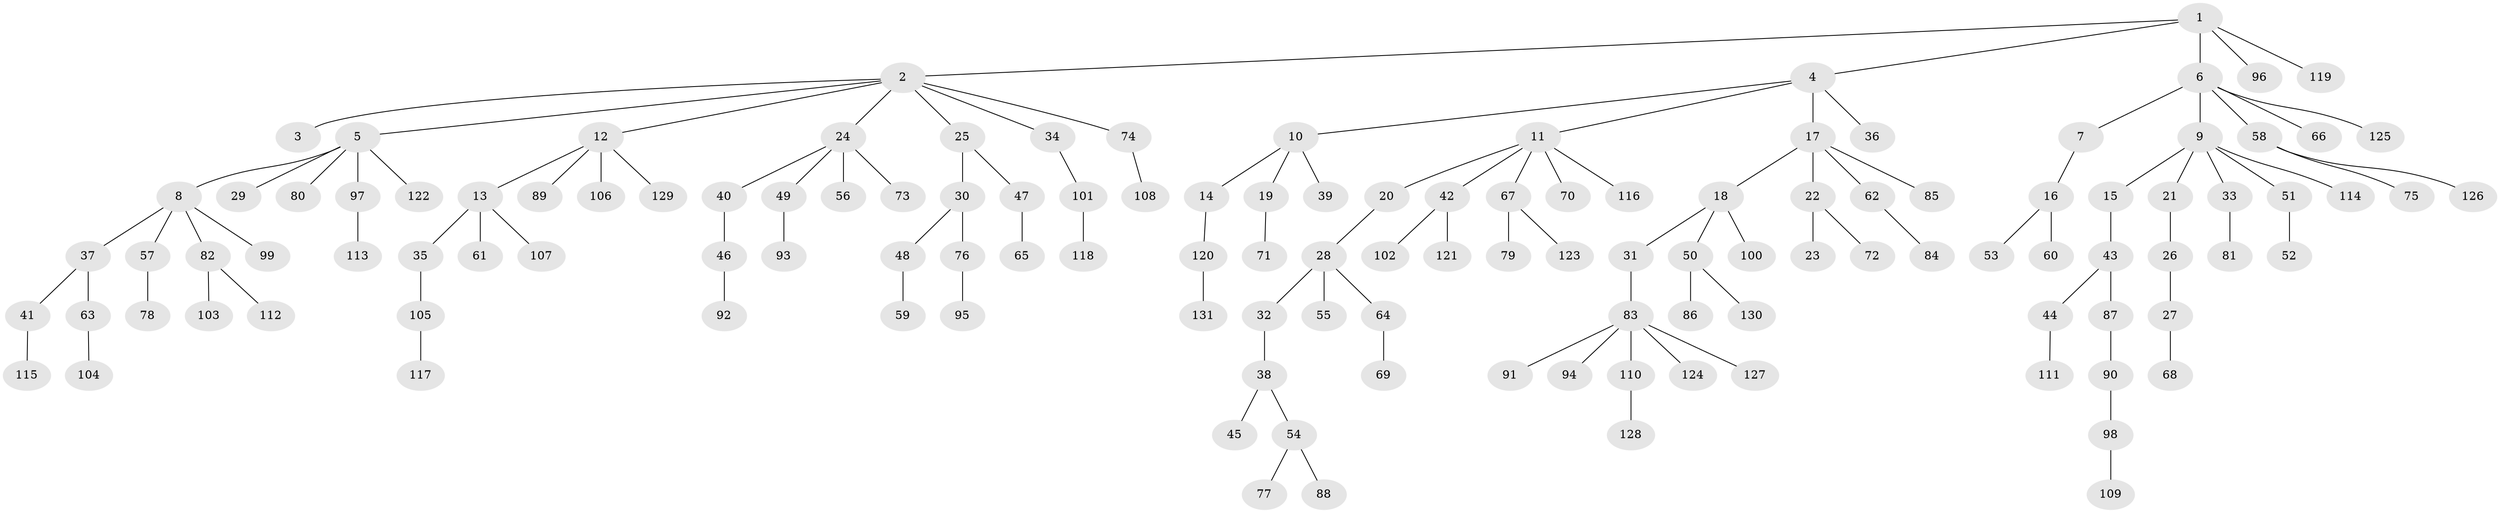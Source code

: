 // coarse degree distribution, {22: 0.02564102564102564, 1: 0.6923076923076923, 4: 0.02564102564102564, 2: 0.1794871794871795, 3: 0.07692307692307693}
// Generated by graph-tools (version 1.1) at 2025/19/03/04/25 18:19:09]
// undirected, 131 vertices, 130 edges
graph export_dot {
graph [start="1"]
  node [color=gray90,style=filled];
  1;
  2;
  3;
  4;
  5;
  6;
  7;
  8;
  9;
  10;
  11;
  12;
  13;
  14;
  15;
  16;
  17;
  18;
  19;
  20;
  21;
  22;
  23;
  24;
  25;
  26;
  27;
  28;
  29;
  30;
  31;
  32;
  33;
  34;
  35;
  36;
  37;
  38;
  39;
  40;
  41;
  42;
  43;
  44;
  45;
  46;
  47;
  48;
  49;
  50;
  51;
  52;
  53;
  54;
  55;
  56;
  57;
  58;
  59;
  60;
  61;
  62;
  63;
  64;
  65;
  66;
  67;
  68;
  69;
  70;
  71;
  72;
  73;
  74;
  75;
  76;
  77;
  78;
  79;
  80;
  81;
  82;
  83;
  84;
  85;
  86;
  87;
  88;
  89;
  90;
  91;
  92;
  93;
  94;
  95;
  96;
  97;
  98;
  99;
  100;
  101;
  102;
  103;
  104;
  105;
  106;
  107;
  108;
  109;
  110;
  111;
  112;
  113;
  114;
  115;
  116;
  117;
  118;
  119;
  120;
  121;
  122;
  123;
  124;
  125;
  126;
  127;
  128;
  129;
  130;
  131;
  1 -- 2;
  1 -- 4;
  1 -- 6;
  1 -- 96;
  1 -- 119;
  2 -- 3;
  2 -- 5;
  2 -- 12;
  2 -- 24;
  2 -- 25;
  2 -- 34;
  2 -- 74;
  4 -- 10;
  4 -- 11;
  4 -- 17;
  4 -- 36;
  5 -- 8;
  5 -- 29;
  5 -- 80;
  5 -- 97;
  5 -- 122;
  6 -- 7;
  6 -- 9;
  6 -- 58;
  6 -- 66;
  6 -- 125;
  7 -- 16;
  8 -- 37;
  8 -- 57;
  8 -- 82;
  8 -- 99;
  9 -- 15;
  9 -- 21;
  9 -- 33;
  9 -- 51;
  9 -- 114;
  10 -- 14;
  10 -- 19;
  10 -- 39;
  11 -- 20;
  11 -- 42;
  11 -- 67;
  11 -- 70;
  11 -- 116;
  12 -- 13;
  12 -- 89;
  12 -- 106;
  12 -- 129;
  13 -- 35;
  13 -- 61;
  13 -- 107;
  14 -- 120;
  15 -- 43;
  16 -- 53;
  16 -- 60;
  17 -- 18;
  17 -- 22;
  17 -- 62;
  17 -- 85;
  18 -- 31;
  18 -- 50;
  18 -- 100;
  19 -- 71;
  20 -- 28;
  21 -- 26;
  22 -- 23;
  22 -- 72;
  24 -- 40;
  24 -- 49;
  24 -- 56;
  24 -- 73;
  25 -- 30;
  25 -- 47;
  26 -- 27;
  27 -- 68;
  28 -- 32;
  28 -- 55;
  28 -- 64;
  30 -- 48;
  30 -- 76;
  31 -- 83;
  32 -- 38;
  33 -- 81;
  34 -- 101;
  35 -- 105;
  37 -- 41;
  37 -- 63;
  38 -- 45;
  38 -- 54;
  40 -- 46;
  41 -- 115;
  42 -- 102;
  42 -- 121;
  43 -- 44;
  43 -- 87;
  44 -- 111;
  46 -- 92;
  47 -- 65;
  48 -- 59;
  49 -- 93;
  50 -- 86;
  50 -- 130;
  51 -- 52;
  54 -- 77;
  54 -- 88;
  57 -- 78;
  58 -- 75;
  58 -- 126;
  62 -- 84;
  63 -- 104;
  64 -- 69;
  67 -- 79;
  67 -- 123;
  74 -- 108;
  76 -- 95;
  82 -- 103;
  82 -- 112;
  83 -- 91;
  83 -- 94;
  83 -- 110;
  83 -- 124;
  83 -- 127;
  87 -- 90;
  90 -- 98;
  97 -- 113;
  98 -- 109;
  101 -- 118;
  105 -- 117;
  110 -- 128;
  120 -- 131;
}
